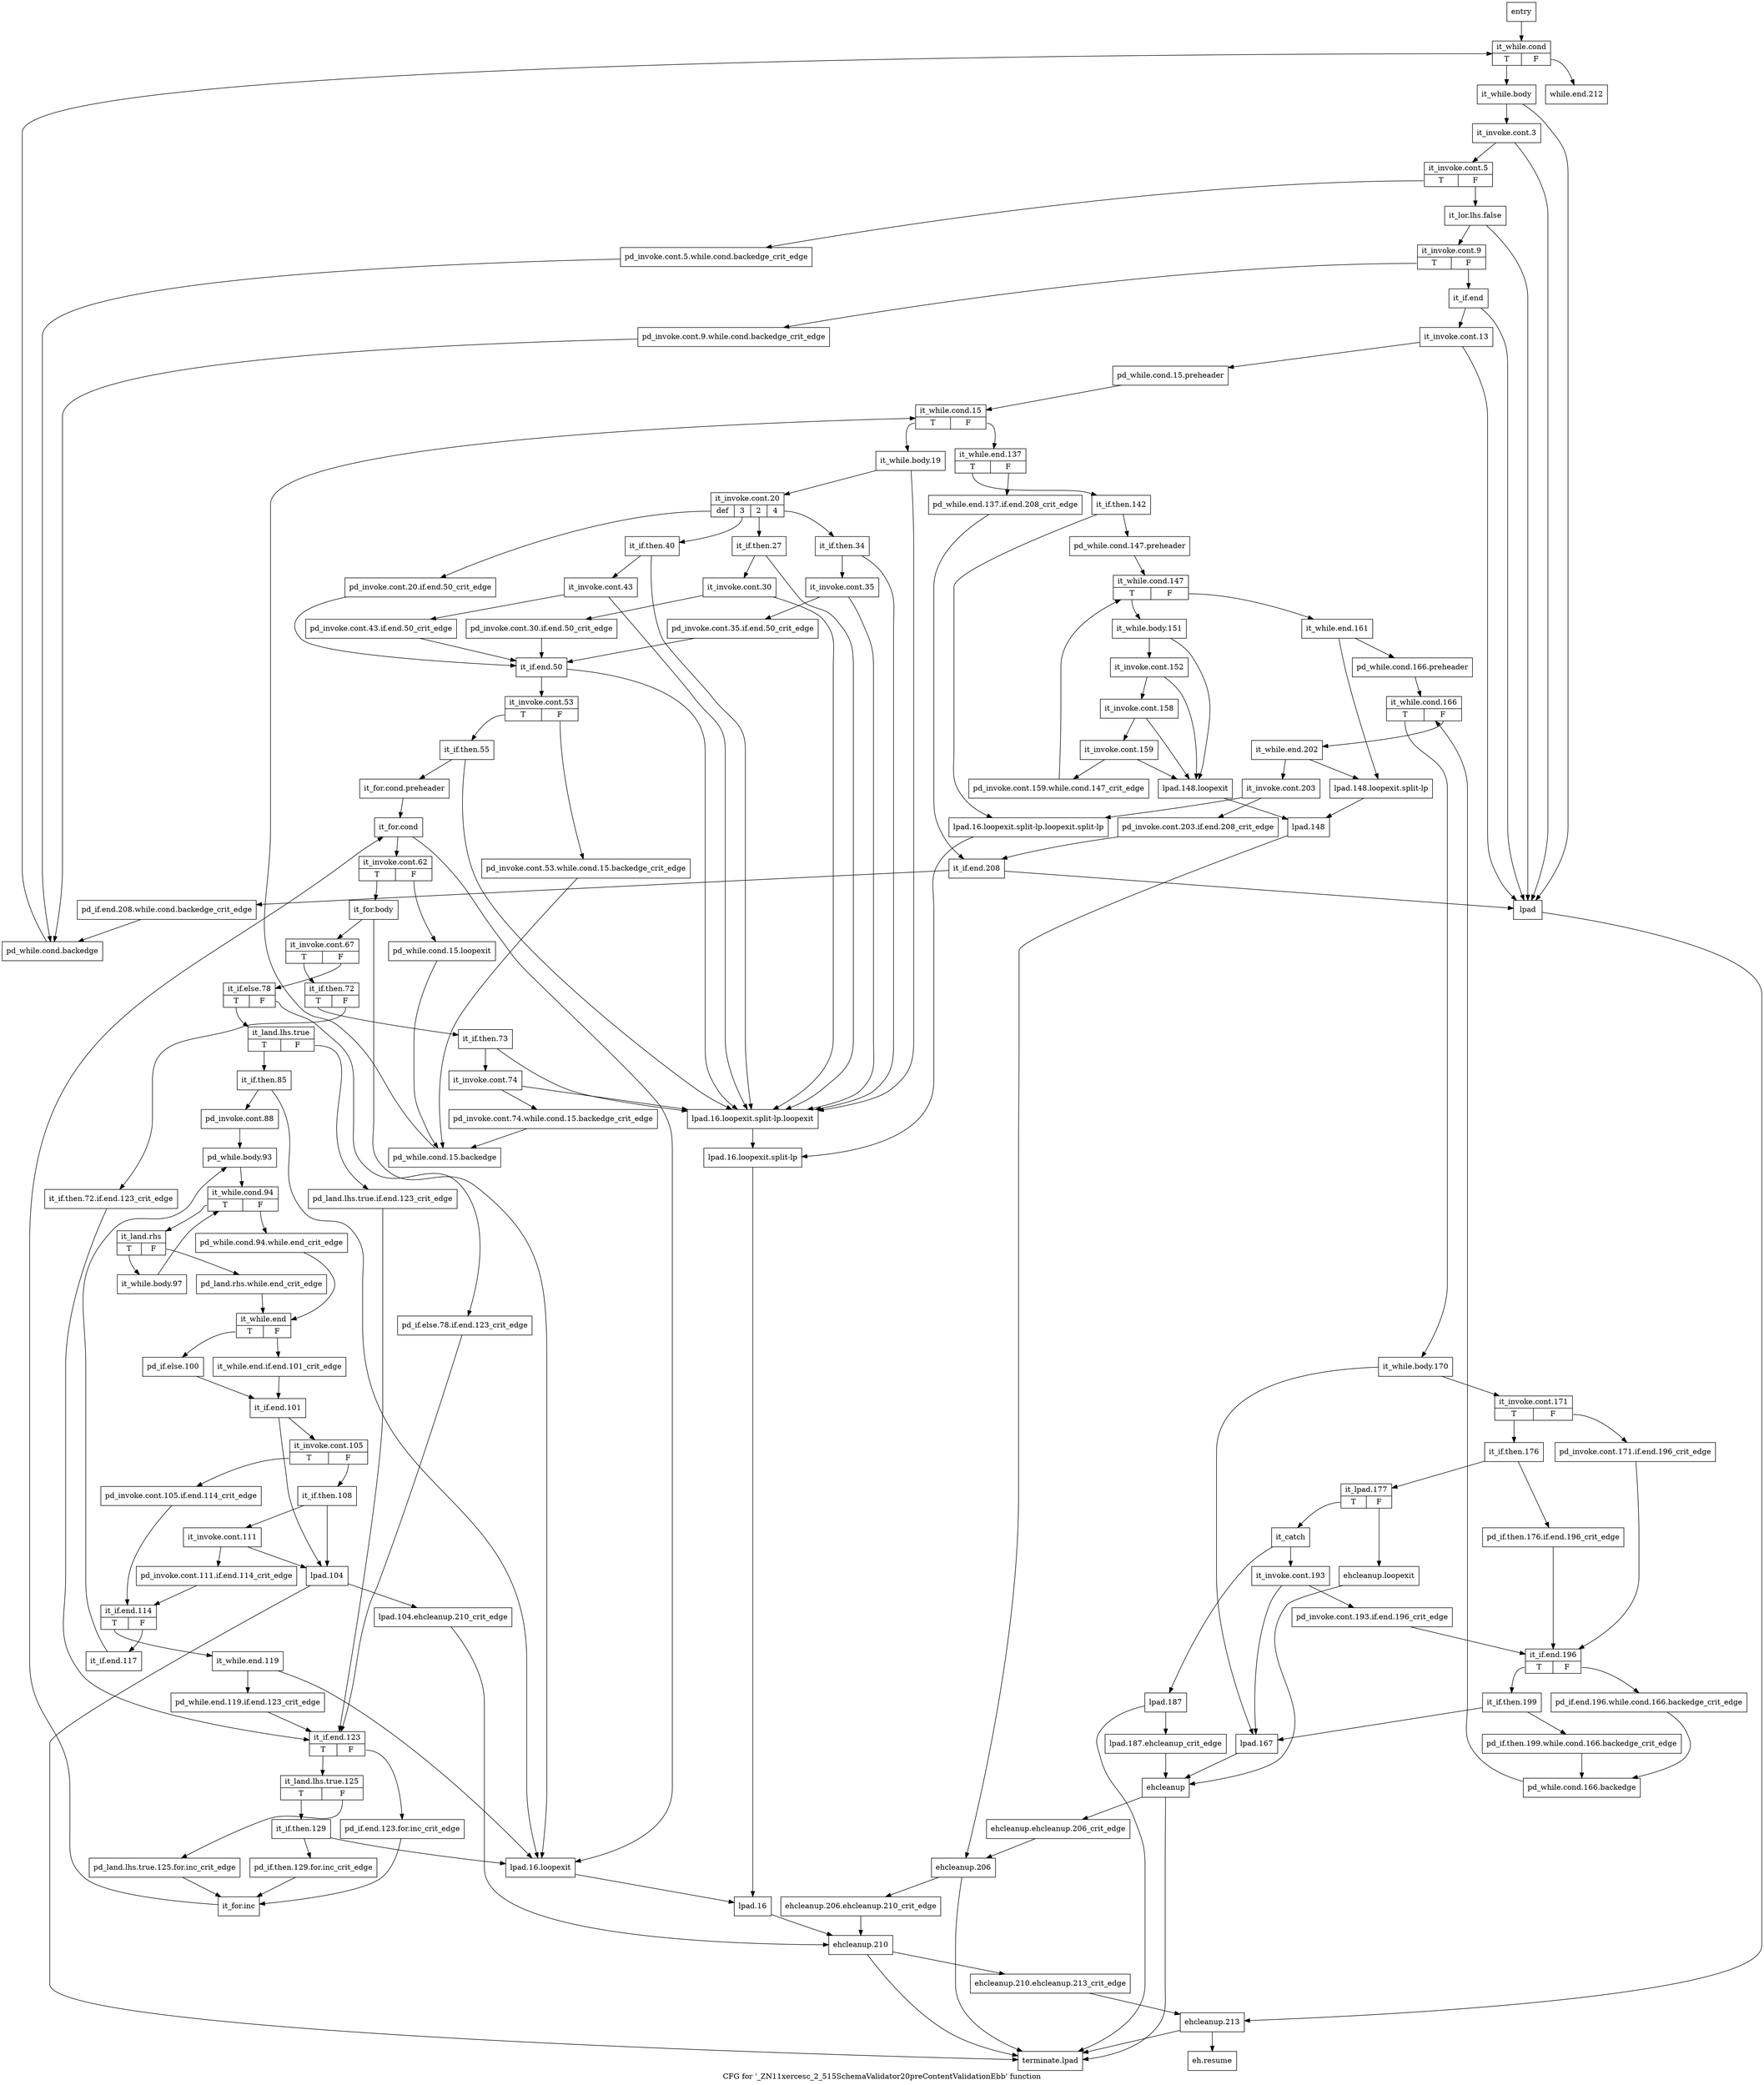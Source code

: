 digraph "CFG for '_ZN11xercesc_2_515SchemaValidator20preContentValidationEbb' function" {
	label="CFG for '_ZN11xercesc_2_515SchemaValidator20preContentValidationEbb' function";

	Node0x46ae560 [shape=record,label="{entry}"];
	Node0x46ae560 -> Node0x46ae5b0;
	Node0x46ae5b0 [shape=record,label="{it_while.cond|{<s0>T|<s1>F}}"];
	Node0x46ae5b0:s0 -> Node0x46ae600;
	Node0x46ae5b0:s1 -> Node0x46c8250;
	Node0x46ae600 [shape=record,label="{it_while.body}"];
	Node0x46ae600 -> Node0x46ae650;
	Node0x46ae600 -> Node0x46c5dc0;
	Node0x46ae650 [shape=record,label="{it_invoke.cont.3}"];
	Node0x46ae650 -> Node0x46ae6a0;
	Node0x46ae650 -> Node0x46c5dc0;
	Node0x46ae6a0 [shape=record,label="{it_invoke.cont.5|{<s0>T|<s1>F}}"];
	Node0x46ae6a0:s0 -> Node0x46ae6f0;
	Node0x46ae6a0:s1 -> Node0x46ae740;
	Node0x46ae6f0 [shape=record,label="{pd_invoke.cont.5.while.cond.backedge_crit_edge}"];
	Node0x46ae6f0 -> Node0x46c5d70;
	Node0x46ae740 [shape=record,label="{it_lor.lhs.false}"];
	Node0x46ae740 -> Node0x46ae790;
	Node0x46ae740 -> Node0x46c5dc0;
	Node0x46ae790 [shape=record,label="{it_invoke.cont.9|{<s0>T|<s1>F}}"];
	Node0x46ae790:s0 -> Node0x46ae7e0;
	Node0x46ae790:s1 -> Node0x46c5e10;
	Node0x46ae7e0 [shape=record,label="{pd_invoke.cont.9.while.cond.backedge_crit_edge}"];
	Node0x46ae7e0 -> Node0x46c5d70;
	Node0x46c5d70 [shape=record,label="{pd_while.cond.backedge}"];
	Node0x46c5d70 -> Node0x46ae5b0;
	Node0x46c5dc0 [shape=record,label="{lpad}"];
	Node0x46c5dc0 -> Node0x46c82a0;
	Node0x46c5e10 [shape=record,label="{it_if.end}"];
	Node0x46c5e10 -> Node0x46c5e60;
	Node0x46c5e10 -> Node0x46c5dc0;
	Node0x46c5e60 [shape=record,label="{it_invoke.cont.13}"];
	Node0x46c5e60 -> Node0x46c5eb0;
	Node0x46c5e60 -> Node0x46c5dc0;
	Node0x46c5eb0 [shape=record,label="{pd_while.cond.15.preheader}"];
	Node0x46c5eb0 -> Node0x46c5f50;
	Node0x46c5f00 [shape=record,label="{pd_while.cond.15.loopexit}"];
	Node0x46c5f00 -> Node0x46c6950;
	Node0x46c5f50 [shape=record,label="{it_while.cond.15|{<s0>T|<s1>F}}"];
	Node0x46c5f50:s0 -> Node0x46c5fa0;
	Node0x46c5f50:s1 -> Node0x46c7440;
	Node0x46c5fa0 [shape=record,label="{it_while.body.19}"];
	Node0x46c5fa0 -> Node0x46c5ff0;
	Node0x46c5fa0 -> Node0x46c61d0;
	Node0x46c5ff0 [shape=record,label="{it_invoke.cont.20|{<s0>def|<s1>3|<s2>2|<s3>4}}"];
	Node0x46c5ff0:s0 -> Node0x46c6040;
	Node0x46c5ff0:s1 -> Node0x46c6400;
	Node0x46c5ff0:s2 -> Node0x46c6090;
	Node0x46c5ff0:s3 -> Node0x46c6310;
	Node0x46c6040 [shape=record,label="{pd_invoke.cont.20.if.end.50_crit_edge}"];
	Node0x46c6040 -> Node0x46c64f0;
	Node0x46c6090 [shape=record,label="{it_if.then.27}"];
	Node0x46c6090 -> Node0x46c60e0;
	Node0x46c6090 -> Node0x46c61d0;
	Node0x46c60e0 [shape=record,label="{it_invoke.cont.30}"];
	Node0x46c60e0 -> Node0x46c6130;
	Node0x46c60e0 -> Node0x46c61d0;
	Node0x46c6130 [shape=record,label="{pd_invoke.cont.30.if.end.50_crit_edge}"];
	Node0x46c6130 -> Node0x46c64f0;
	Node0x46c6180 [shape=record,label="{lpad.16.loopexit}"];
	Node0x46c6180 -> Node0x46c62c0;
	Node0x46c61d0 [shape=record,label="{lpad.16.loopexit.split-lp.loopexit}"];
	Node0x46c61d0 -> Node0x46c6270;
	Node0x46c6220 [shape=record,label="{lpad.16.loopexit.split-lp.loopexit.split-lp}"];
	Node0x46c6220 -> Node0x46c6270;
	Node0x46c6270 [shape=record,label="{lpad.16.loopexit.split-lp}"];
	Node0x46c6270 -> Node0x46c62c0;
	Node0x46c62c0 [shape=record,label="{lpad.16}"];
	Node0x46c62c0 -> Node0x46c81b0;
	Node0x46c6310 [shape=record,label="{it_if.then.34}"];
	Node0x46c6310 -> Node0x46c6360;
	Node0x46c6310 -> Node0x46c61d0;
	Node0x46c6360 [shape=record,label="{it_invoke.cont.35}"];
	Node0x46c6360 -> Node0x46c63b0;
	Node0x46c6360 -> Node0x46c61d0;
	Node0x46c63b0 [shape=record,label="{pd_invoke.cont.35.if.end.50_crit_edge}"];
	Node0x46c63b0 -> Node0x46c64f0;
	Node0x46c6400 [shape=record,label="{it_if.then.40}"];
	Node0x46c6400 -> Node0x46c6450;
	Node0x46c6400 -> Node0x46c61d0;
	Node0x46c6450 [shape=record,label="{it_invoke.cont.43}"];
	Node0x46c6450 -> Node0x46c64a0;
	Node0x46c6450 -> Node0x46c61d0;
	Node0x46c64a0 [shape=record,label="{pd_invoke.cont.43.if.end.50_crit_edge}"];
	Node0x46c64a0 -> Node0x46c64f0;
	Node0x46c64f0 [shape=record,label="{it_if.end.50}"];
	Node0x46c64f0 -> Node0x46c6540;
	Node0x46c64f0 -> Node0x46c61d0;
	Node0x46c6540 [shape=record,label="{it_invoke.cont.53|{<s0>T|<s1>F}}"];
	Node0x46c6540:s0 -> Node0x46c65e0;
	Node0x46c6540:s1 -> Node0x46c6590;
	Node0x46c6590 [shape=record,label="{pd_invoke.cont.53.while.cond.15.backedge_crit_edge}"];
	Node0x46c6590 -> Node0x46c6950;
	Node0x46c65e0 [shape=record,label="{it_if.then.55}"];
	Node0x46c65e0 -> Node0x46c6630;
	Node0x46c65e0 -> Node0x46c61d0;
	Node0x46c6630 [shape=record,label="{it_for.cond.preheader}"];
	Node0x46c6630 -> Node0x46c6680;
	Node0x46c6680 [shape=record,label="{it_for.cond}"];
	Node0x46c6680 -> Node0x46c66d0;
	Node0x46c6680 -> Node0x46c6180;
	Node0x46c66d0 [shape=record,label="{it_invoke.cont.62|{<s0>T|<s1>F}}"];
	Node0x46c66d0:s0 -> Node0x46c6720;
	Node0x46c66d0:s1 -> Node0x46c5f00;
	Node0x46c6720 [shape=record,label="{it_for.body}"];
	Node0x46c6720 -> Node0x46c6770;
	Node0x46c6720 -> Node0x46c6180;
	Node0x46c6770 [shape=record,label="{it_invoke.cont.67|{<s0>T|<s1>F}}"];
	Node0x46c6770:s0 -> Node0x46c67c0;
	Node0x46c6770:s1 -> Node0x46c69a0;
	Node0x46c67c0 [shape=record,label="{it_if.then.72|{<s0>T|<s1>F}}"];
	Node0x46c67c0:s0 -> Node0x46c6860;
	Node0x46c67c0:s1 -> Node0x46c6810;
	Node0x46c6810 [shape=record,label="{it_if.then.72.if.end.123_crit_edge}"];
	Node0x46c6810 -> Node0x46c7210;
	Node0x46c6860 [shape=record,label="{it_if.then.73}"];
	Node0x46c6860 -> Node0x46c68b0;
	Node0x46c6860 -> Node0x46c61d0;
	Node0x46c68b0 [shape=record,label="{it_invoke.cont.74}"];
	Node0x46c68b0 -> Node0x46c6900;
	Node0x46c68b0 -> Node0x46c61d0;
	Node0x46c6900 [shape=record,label="{pd_invoke.cont.74.while.cond.15.backedge_crit_edge}"];
	Node0x46c6900 -> Node0x46c6950;
	Node0x46c6950 [shape=record,label="{pd_while.cond.15.backedge}"];
	Node0x46c6950 -> Node0x46c5f50;
	Node0x46c69a0 [shape=record,label="{it_if.else.78|{<s0>T|<s1>F}}"];
	Node0x46c69a0:s0 -> Node0x46c6a40;
	Node0x46c69a0:s1 -> Node0x46c69f0;
	Node0x46c69f0 [shape=record,label="{pd_if.else.78.if.end.123_crit_edge}"];
	Node0x46c69f0 -> Node0x46c7210;
	Node0x46c6a40 [shape=record,label="{it_land.lhs.true|{<s0>T|<s1>F}}"];
	Node0x46c6a40:s0 -> Node0x46c6ae0;
	Node0x46c6a40:s1 -> Node0x46c6a90;
	Node0x46c6a90 [shape=record,label="{pd_land.lhs.true.if.end.123_crit_edge}"];
	Node0x46c6a90 -> Node0x46c7210;
	Node0x46c6ae0 [shape=record,label="{it_if.then.85}"];
	Node0x46c6ae0 -> Node0x46c6b30;
	Node0x46c6ae0 -> Node0x46c6180;
	Node0x46c6b30 [shape=record,label="{pd_invoke.cont.88}"];
	Node0x46c6b30 -> Node0x46c6b80;
	Node0x46c6b80 [shape=record,label="{pd_while.body.93}"];
	Node0x46c6b80 -> Node0x46c6bd0;
	Node0x46c6bd0 [shape=record,label="{it_while.cond.94|{<s0>T|<s1>F}}"];
	Node0x46c6bd0:s0 -> Node0x46c6c70;
	Node0x46c6bd0:s1 -> Node0x46c6c20;
	Node0x46c6c20 [shape=record,label="{pd_while.cond.94.while.end_crit_edge}"];
	Node0x46c6c20 -> Node0x46c6d60;
	Node0x46c6c70 [shape=record,label="{it_land.rhs|{<s0>T|<s1>F}}"];
	Node0x46c6c70:s0 -> Node0x46c6d10;
	Node0x46c6c70:s1 -> Node0x46c6cc0;
	Node0x46c6cc0 [shape=record,label="{pd_land.rhs.while.end_crit_edge}"];
	Node0x46c6cc0 -> Node0x46c6d60;
	Node0x46c6d10 [shape=record,label="{it_while.body.97}"];
	Node0x46c6d10 -> Node0x46c6bd0;
	Node0x46c6d60 [shape=record,label="{it_while.end|{<s0>T|<s1>F}}"];
	Node0x46c6d60:s0 -> Node0x46c6e00;
	Node0x46c6d60:s1 -> Node0x46c6db0;
	Node0x46c6db0 [shape=record,label="{it_while.end.if.end.101_crit_edge}"];
	Node0x46c6db0 -> Node0x46c6e50;
	Node0x46c6e00 [shape=record,label="{pd_if.else.100}"];
	Node0x46c6e00 -> Node0x46c6e50;
	Node0x46c6e50 [shape=record,label="{it_if.end.101}"];
	Node0x46c6e50 -> Node0x46c6ea0;
	Node0x46c6e50 -> Node0x46c7030;
	Node0x46c6ea0 [shape=record,label="{it_invoke.cont.105|{<s0>T|<s1>F}}"];
	Node0x46c6ea0:s0 -> Node0x46c6ef0;
	Node0x46c6ea0:s1 -> Node0x46c6f40;
	Node0x46c6ef0 [shape=record,label="{pd_invoke.cont.105.if.end.114_crit_edge}"];
	Node0x46c6ef0 -> Node0x46c70d0;
	Node0x46c6f40 [shape=record,label="{it_if.then.108}"];
	Node0x46c6f40 -> Node0x46c6f90;
	Node0x46c6f40 -> Node0x46c7030;
	Node0x46c6f90 [shape=record,label="{it_invoke.cont.111}"];
	Node0x46c6f90 -> Node0x46c6fe0;
	Node0x46c6f90 -> Node0x46c7030;
	Node0x46c6fe0 [shape=record,label="{pd_invoke.cont.111.if.end.114_crit_edge}"];
	Node0x46c6fe0 -> Node0x46c70d0;
	Node0x46c7030 [shape=record,label="{lpad.104}"];
	Node0x46c7030 -> Node0x46c7080;
	Node0x46c7030 -> Node0x46c8340;
	Node0x46c7080 [shape=record,label="{lpad.104.ehcleanup.210_crit_edge}"];
	Node0x46c7080 -> Node0x46c81b0;
	Node0x46c70d0 [shape=record,label="{it_if.end.114|{<s0>T|<s1>F}}"];
	Node0x46c70d0:s0 -> Node0x46c7170;
	Node0x46c70d0:s1 -> Node0x46c7120;
	Node0x46c7120 [shape=record,label="{it_if.end.117}"];
	Node0x46c7120 -> Node0x46c6b80;
	Node0x46c7170 [shape=record,label="{it_while.end.119}"];
	Node0x46c7170 -> Node0x46c71c0;
	Node0x46c7170 -> Node0x46c6180;
	Node0x46c71c0 [shape=record,label="{pd_while.end.119.if.end.123_crit_edge}"];
	Node0x46c71c0 -> Node0x46c7210;
	Node0x46c7210 [shape=record,label="{it_if.end.123|{<s0>T|<s1>F}}"];
	Node0x46c7210:s0 -> Node0x46c72b0;
	Node0x46c7210:s1 -> Node0x46c7260;
	Node0x46c7260 [shape=record,label="{pd_if.end.123.for.inc_crit_edge}"];
	Node0x46c7260 -> Node0x46c73f0;
	Node0x46c72b0 [shape=record,label="{it_land.lhs.true.125|{<s0>T|<s1>F}}"];
	Node0x46c72b0:s0 -> Node0x46c7350;
	Node0x46c72b0:s1 -> Node0x46c7300;
	Node0x46c7300 [shape=record,label="{pd_land.lhs.true.125.for.inc_crit_edge}"];
	Node0x46c7300 -> Node0x46c73f0;
	Node0x46c7350 [shape=record,label="{it_if.then.129}"];
	Node0x46c7350 -> Node0x46c73a0;
	Node0x46c7350 -> Node0x46c6180;
	Node0x46c73a0 [shape=record,label="{pd_if.then.129.for.inc_crit_edge}"];
	Node0x46c73a0 -> Node0x46c73f0;
	Node0x46c73f0 [shape=record,label="{it_for.inc}"];
	Node0x46c73f0 -> Node0x46c6680;
	Node0x46c7440 [shape=record,label="{it_while.end.137|{<s0>T|<s1>F}}"];
	Node0x46c7440:s0 -> Node0x46c74e0;
	Node0x46c7440:s1 -> Node0x46c7490;
	Node0x46c7490 [shape=record,label="{pd_while.end.137.if.end.208_crit_edge}"];
	Node0x46c7490 -> Node0x46c8110;
	Node0x46c74e0 [shape=record,label="{it_if.then.142}"];
	Node0x46c74e0 -> Node0x46c7530;
	Node0x46c74e0 -> Node0x46c6220;
	Node0x46c7530 [shape=record,label="{pd_while.cond.147.preheader}"];
	Node0x46c7530 -> Node0x46c7580;
	Node0x46c7580 [shape=record,label="{it_while.cond.147|{<s0>T|<s1>F}}"];
	Node0x46c7580:s0 -> Node0x46c75d0;
	Node0x46c7580:s1 -> Node0x46c7850;
	Node0x46c75d0 [shape=record,label="{it_while.body.151}"];
	Node0x46c75d0 -> Node0x46c7620;
	Node0x46c75d0 -> Node0x46c7760;
	Node0x46c7620 [shape=record,label="{it_invoke.cont.152}"];
	Node0x46c7620 -> Node0x46c7670;
	Node0x46c7620 -> Node0x46c7760;
	Node0x46c7670 [shape=record,label="{it_invoke.cont.158}"];
	Node0x46c7670 -> Node0x46c76c0;
	Node0x46c7670 -> Node0x46c7760;
	Node0x46c76c0 [shape=record,label="{it_invoke.cont.159}"];
	Node0x46c76c0 -> Node0x46c7710;
	Node0x46c76c0 -> Node0x46c7760;
	Node0x46c7710 [shape=record,label="{pd_invoke.cont.159.while.cond.147_crit_edge}"];
	Node0x46c7710 -> Node0x46c7580;
	Node0x46c7760 [shape=record,label="{lpad.148.loopexit}"];
	Node0x46c7760 -> Node0x46c7800;
	Node0x46c77b0 [shape=record,label="{lpad.148.loopexit.split-lp}"];
	Node0x46c77b0 -> Node0x46c7800;
	Node0x46c7800 [shape=record,label="{lpad.148}"];
	Node0x46c7800 -> Node0x46c8070;
	Node0x46c7850 [shape=record,label="{it_while.end.161}"];
	Node0x46c7850 -> Node0x46c78a0;
	Node0x46c7850 -> Node0x46c77b0;
	Node0x46c78a0 [shape=record,label="{pd_while.cond.166.preheader}"];
	Node0x46c78a0 -> Node0x46c78f0;
	Node0x46c78f0 [shape=record,label="{it_while.cond.166|{<s0>T|<s1>F}}"];
	Node0x46c78f0:s0 -> Node0x46c7940;
	Node0x46c78f0:s1 -> Node0x46c7e90;
	Node0x46c7940 [shape=record,label="{it_while.body.170}"];
	Node0x46c7940 -> Node0x46c7990;
	Node0x46c7940 -> Node0x46c7ad0;
	Node0x46c7990 [shape=record,label="{it_invoke.cont.171|{<s0>T|<s1>F}}"];
	Node0x46c7990:s0 -> Node0x46c7a30;
	Node0x46c7990:s1 -> Node0x46c79e0;
	Node0x46c79e0 [shape=record,label="{pd_invoke.cont.171.if.end.196_crit_edge}"];
	Node0x46c79e0 -> Node0x46c7d00;
	Node0x46c7a30 [shape=record,label="{it_if.then.176}"];
	Node0x46c7a30 -> Node0x46c7a80;
	Node0x46c7a30 -> Node0x46c7b20;
	Node0x46c7a80 [shape=record,label="{pd_if.then.176.if.end.196_crit_edge}"];
	Node0x46c7a80 -> Node0x46c7d00;
	Node0x46c7ad0 [shape=record,label="{lpad.167}"];
	Node0x46c7ad0 -> Node0x46c7fd0;
	Node0x46c7b20 [shape=record,label="{it_lpad.177|{<s0>T|<s1>F}}"];
	Node0x46c7b20:s0 -> Node0x46c7b70;
	Node0x46c7b20:s1 -> Node0x46c7f80;
	Node0x46c7b70 [shape=record,label="{it_catch}"];
	Node0x46c7b70 -> Node0x46c7bc0;
	Node0x46c7b70 -> Node0x46c7c60;
	Node0x46c7bc0 [shape=record,label="{it_invoke.cont.193}"];
	Node0x46c7bc0 -> Node0x46c7c10;
	Node0x46c7bc0 -> Node0x46c7ad0;
	Node0x46c7c10 [shape=record,label="{pd_invoke.cont.193.if.end.196_crit_edge}"];
	Node0x46c7c10 -> Node0x46c7d00;
	Node0x46c7c60 [shape=record,label="{lpad.187}"];
	Node0x46c7c60 -> Node0x46c7cb0;
	Node0x46c7c60 -> Node0x46c8340;
	Node0x46c7cb0 [shape=record,label="{lpad.187.ehcleanup_crit_edge}"];
	Node0x46c7cb0 -> Node0x46c7fd0;
	Node0x46c7d00 [shape=record,label="{it_if.end.196|{<s0>T|<s1>F}}"];
	Node0x46c7d00:s0 -> Node0x46c7da0;
	Node0x46c7d00:s1 -> Node0x46c7d50;
	Node0x46c7d50 [shape=record,label="{pd_if.end.196.while.cond.166.backedge_crit_edge}"];
	Node0x46c7d50 -> Node0x46c7e40;
	Node0x46c7da0 [shape=record,label="{it_if.then.199}"];
	Node0x46c7da0 -> Node0x46c7df0;
	Node0x46c7da0 -> Node0x46c7ad0;
	Node0x46c7df0 [shape=record,label="{pd_if.then.199.while.cond.166.backedge_crit_edge}"];
	Node0x46c7df0 -> Node0x46c7e40;
	Node0x46c7e40 [shape=record,label="{pd_while.cond.166.backedge}"];
	Node0x46c7e40 -> Node0x46c78f0;
	Node0x46c7e90 [shape=record,label="{it_while.end.202}"];
	Node0x46c7e90 -> Node0x46c7ee0;
	Node0x46c7e90 -> Node0x46c77b0;
	Node0x46c7ee0 [shape=record,label="{it_invoke.cont.203}"];
	Node0x46c7ee0 -> Node0x46c7f30;
	Node0x46c7ee0 -> Node0x46c6220;
	Node0x46c7f30 [shape=record,label="{pd_invoke.cont.203.if.end.208_crit_edge}"];
	Node0x46c7f30 -> Node0x46c8110;
	Node0x46c7f80 [shape=record,label="{ehcleanup.loopexit}"];
	Node0x46c7f80 -> Node0x46c7fd0;
	Node0x46c7fd0 [shape=record,label="{ehcleanup}"];
	Node0x46c7fd0 -> Node0x46c8020;
	Node0x46c7fd0 -> Node0x46c8340;
	Node0x46c8020 [shape=record,label="{ehcleanup.ehcleanup.206_crit_edge}"];
	Node0x46c8020 -> Node0x46c8070;
	Node0x46c8070 [shape=record,label="{ehcleanup.206}"];
	Node0x46c8070 -> Node0x46c80c0;
	Node0x46c8070 -> Node0x46c8340;
	Node0x46c80c0 [shape=record,label="{ehcleanup.206.ehcleanup.210_crit_edge}"];
	Node0x46c80c0 -> Node0x46c81b0;
	Node0x46c8110 [shape=record,label="{it_if.end.208}"];
	Node0x46c8110 -> Node0x46c8160;
	Node0x46c8110 -> Node0x46c5dc0;
	Node0x46c8160 [shape=record,label="{pd_if.end.208.while.cond.backedge_crit_edge}"];
	Node0x46c8160 -> Node0x46c5d70;
	Node0x46c81b0 [shape=record,label="{ehcleanup.210}"];
	Node0x46c81b0 -> Node0x46c8200;
	Node0x46c81b0 -> Node0x46c8340;
	Node0x46c8200 [shape=record,label="{ehcleanup.210.ehcleanup.213_crit_edge}"];
	Node0x46c8200 -> Node0x46c82a0;
	Node0x46c8250 [shape=record,label="{while.end.212}"];
	Node0x46c82a0 [shape=record,label="{ehcleanup.213}"];
	Node0x46c82a0 -> Node0x46c82f0;
	Node0x46c82a0 -> Node0x46c8340;
	Node0x46c82f0 [shape=record,label="{eh.resume}"];
	Node0x46c8340 [shape=record,label="{terminate.lpad}"];
}
